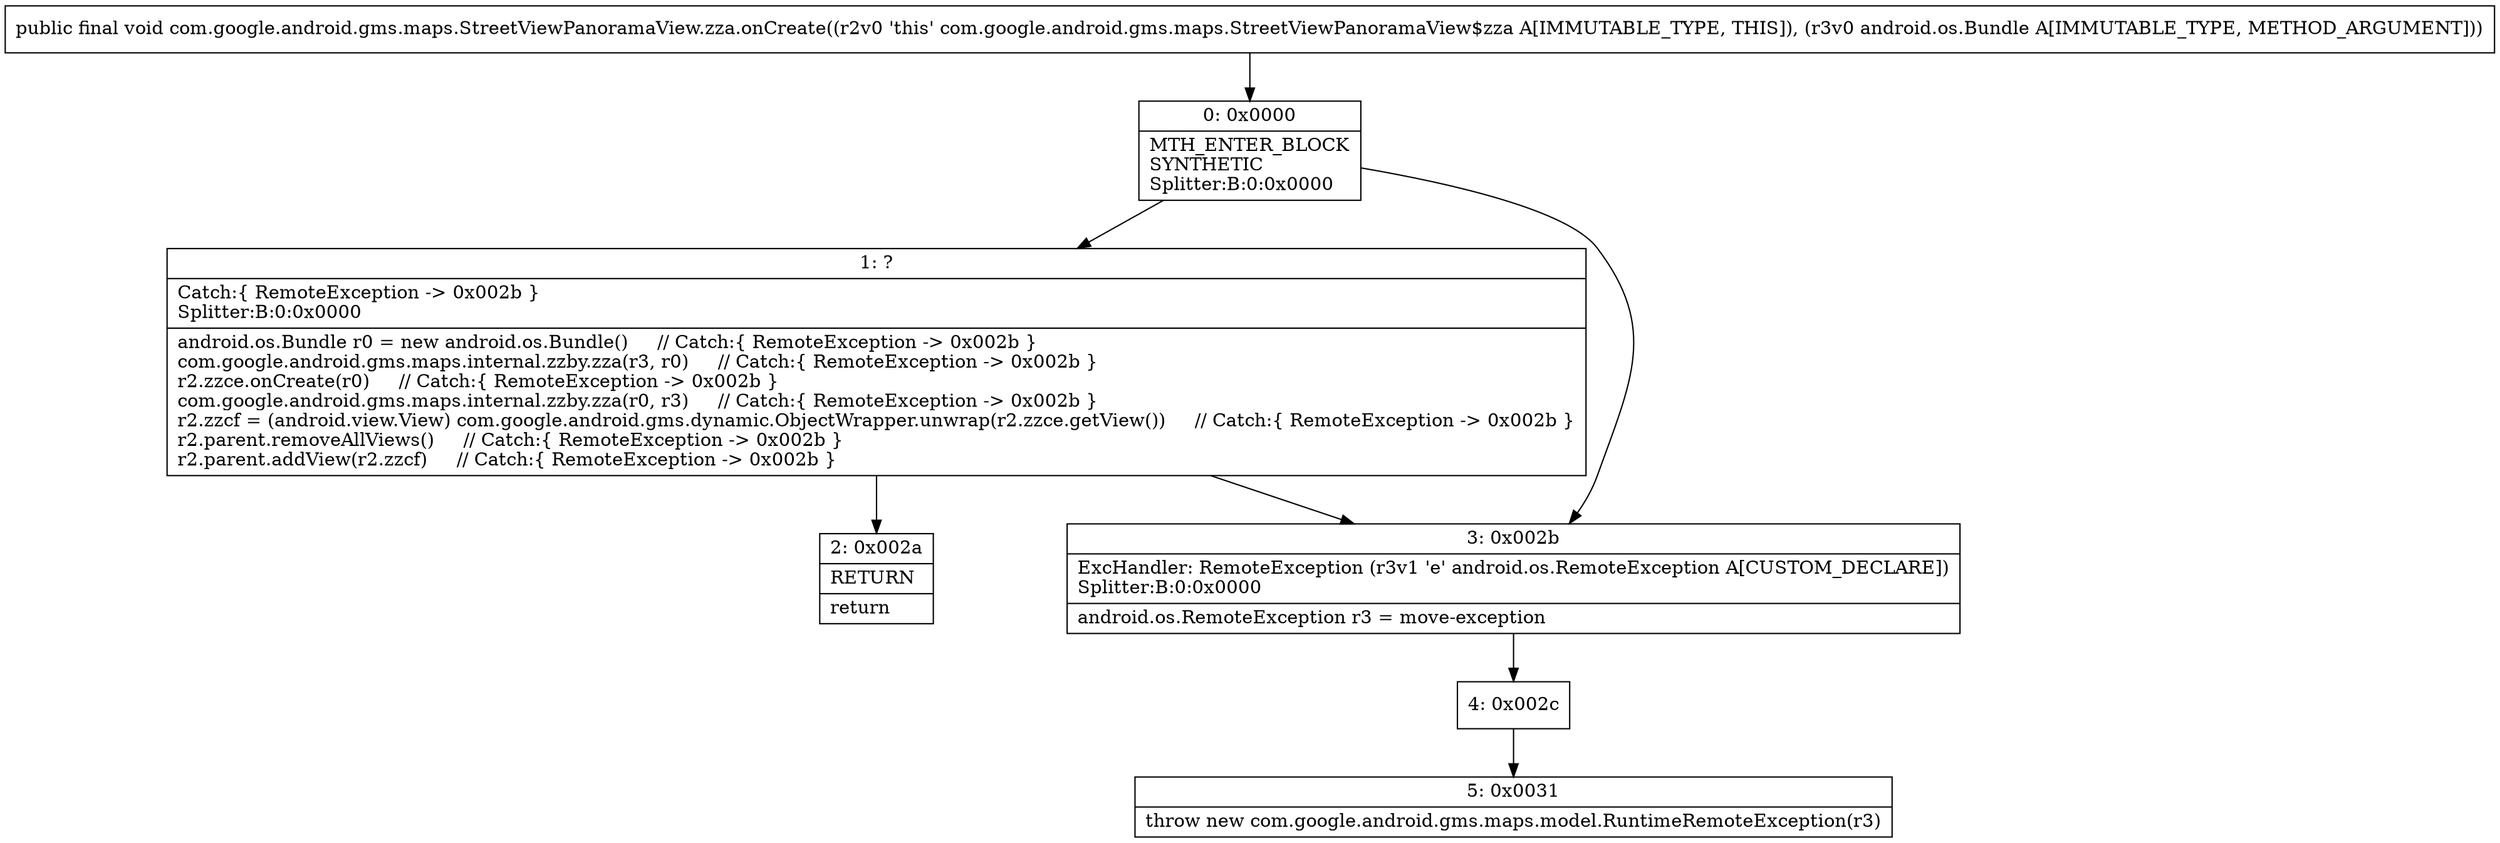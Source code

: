 digraph "CFG forcom.google.android.gms.maps.StreetViewPanoramaView.zza.onCreate(Landroid\/os\/Bundle;)V" {
Node_0 [shape=record,label="{0\:\ 0x0000|MTH_ENTER_BLOCK\lSYNTHETIC\lSplitter:B:0:0x0000\l}"];
Node_1 [shape=record,label="{1\:\ ?|Catch:\{ RemoteException \-\> 0x002b \}\lSplitter:B:0:0x0000\l|android.os.Bundle r0 = new android.os.Bundle()     \/\/ Catch:\{ RemoteException \-\> 0x002b \}\lcom.google.android.gms.maps.internal.zzby.zza(r3, r0)     \/\/ Catch:\{ RemoteException \-\> 0x002b \}\lr2.zzce.onCreate(r0)     \/\/ Catch:\{ RemoteException \-\> 0x002b \}\lcom.google.android.gms.maps.internal.zzby.zza(r0, r3)     \/\/ Catch:\{ RemoteException \-\> 0x002b \}\lr2.zzcf = (android.view.View) com.google.android.gms.dynamic.ObjectWrapper.unwrap(r2.zzce.getView())     \/\/ Catch:\{ RemoteException \-\> 0x002b \}\lr2.parent.removeAllViews()     \/\/ Catch:\{ RemoteException \-\> 0x002b \}\lr2.parent.addView(r2.zzcf)     \/\/ Catch:\{ RemoteException \-\> 0x002b \}\l}"];
Node_2 [shape=record,label="{2\:\ 0x002a|RETURN\l|return\l}"];
Node_3 [shape=record,label="{3\:\ 0x002b|ExcHandler: RemoteException (r3v1 'e' android.os.RemoteException A[CUSTOM_DECLARE])\lSplitter:B:0:0x0000\l|android.os.RemoteException r3 = move\-exception\l}"];
Node_4 [shape=record,label="{4\:\ 0x002c}"];
Node_5 [shape=record,label="{5\:\ 0x0031|throw new com.google.android.gms.maps.model.RuntimeRemoteException(r3)\l}"];
MethodNode[shape=record,label="{public final void com.google.android.gms.maps.StreetViewPanoramaView.zza.onCreate((r2v0 'this' com.google.android.gms.maps.StreetViewPanoramaView$zza A[IMMUTABLE_TYPE, THIS]), (r3v0 android.os.Bundle A[IMMUTABLE_TYPE, METHOD_ARGUMENT])) }"];
MethodNode -> Node_0;
Node_0 -> Node_1;
Node_0 -> Node_3;
Node_1 -> Node_2;
Node_1 -> Node_3;
Node_3 -> Node_4;
Node_4 -> Node_5;
}

